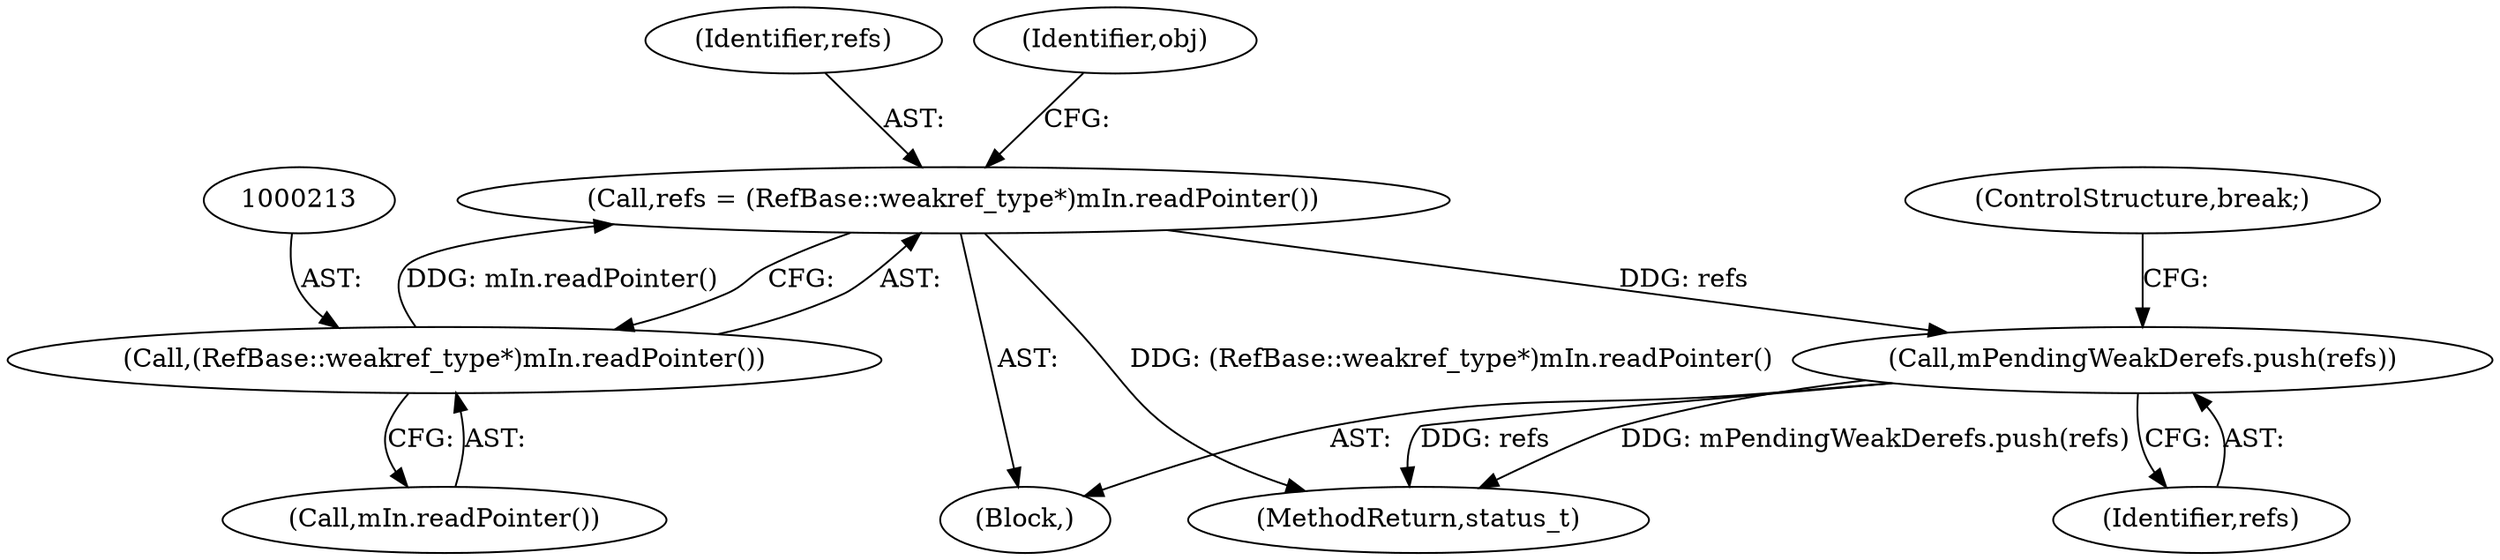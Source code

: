 digraph "0_Android_a59b827869a2ea04022dd225007f29af8d61837a@pointer" {
"1000210" [label="(Call,refs = (RefBase::weakref_type*)mIn.readPointer())"];
"1000212" [label="(Call,(RefBase::weakref_type*)mIn.readPointer())"];
"1000220" [label="(Call,mPendingWeakDerefs.push(refs))"];
"1000221" [label="(Identifier,refs)"];
"1000113" [label="(Block,)"];
"1000212" [label="(Call,(RefBase::weakref_type*)mIn.readPointer())"];
"1000585" [label="(MethodReturn,status_t)"];
"1000220" [label="(Call,mPendingWeakDerefs.push(refs))"];
"1000222" [label="(ControlStructure,break;)"];
"1000214" [label="(Call,mIn.readPointer())"];
"1000211" [label="(Identifier,refs)"];
"1000216" [label="(Identifier,obj)"];
"1000210" [label="(Call,refs = (RefBase::weakref_type*)mIn.readPointer())"];
"1000210" -> "1000113"  [label="AST: "];
"1000210" -> "1000212"  [label="CFG: "];
"1000211" -> "1000210"  [label="AST: "];
"1000212" -> "1000210"  [label="AST: "];
"1000216" -> "1000210"  [label="CFG: "];
"1000210" -> "1000585"  [label="DDG: (RefBase::weakref_type*)mIn.readPointer()"];
"1000212" -> "1000210"  [label="DDG: mIn.readPointer()"];
"1000210" -> "1000220"  [label="DDG: refs"];
"1000212" -> "1000214"  [label="CFG: "];
"1000213" -> "1000212"  [label="AST: "];
"1000214" -> "1000212"  [label="AST: "];
"1000220" -> "1000113"  [label="AST: "];
"1000220" -> "1000221"  [label="CFG: "];
"1000221" -> "1000220"  [label="AST: "];
"1000222" -> "1000220"  [label="CFG: "];
"1000220" -> "1000585"  [label="DDG: refs"];
"1000220" -> "1000585"  [label="DDG: mPendingWeakDerefs.push(refs)"];
}
